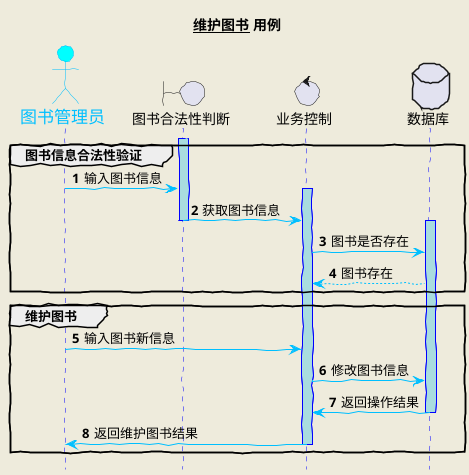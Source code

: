 @startuml
skinparam backgroundColor #EEEBDC
skinparam handwritten true

skinparam sequence {
	ArrowColor DeepSkyBlue
	ActorBorderColor DeepSkyBlue
	LifeLineBorderColor blue
	LifeLineBackgroundColor #A9DCDF
	
	ParticipantBorderColor DeepSkyBlue
	ParticipantBackgroundColor DodgerBlue
	ParticipantFontName Impact
	ParticipantFontSize 17
	ParticipantFontColor #A9DCDF
	
	ActorBackgroundColor aqua
	ActorFontColor DeepSkyBlue
	ActorFontSize 17
	ActorFontName Aapex
}

hide footbox
title __维护图书__ 用例
actor 图书管理员 
boundary 图书合法性判断
control 业务控制
database 数据库


autonumber
group 图书信息合法性验证
activate 图书合法性判断
	图书管理员 -> 图书合法性判断 :  输入图书信息
	activate 业务控制
		图书合法性判断 -> 业务控制 : 获取图书信息
deactivate 图书合法性判断
		activate 数据库
			业务控制 -> 数据库 : 图书是否存在
			数据库 --> 业务控制 : 图书存在
end
group 维护图书
			图书管理员 -> 业务控制 : 输入图书新信息
			业务控制 -> 数据库 : 修改图书信息
			数据库 -> 业务控制 : 返回操作结果
		deactivate 数据库
	业务控制 -> 图书管理员 : 返回维护图书结果
	deactivate 业务控制
	

end

@enduml